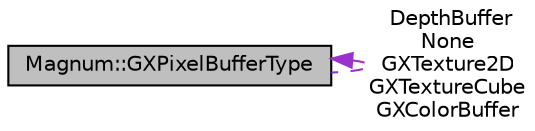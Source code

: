 digraph "Magnum::GXPixelBufferType"
{
  edge [fontname="Helvetica",fontsize="10",labelfontname="Helvetica",labelfontsize="10"];
  node [fontname="Helvetica",fontsize="10",shape=record];
  Node1 [label="Magnum::GXPixelBufferType",height=0.2,width=0.4,color="black", fillcolor="grey75", style="filled", fontcolor="black"];
  Node1 -> Node1 [dir="back",color="darkorchid3",fontsize="10",style="dashed",label=" DepthBuffer\nNone\nGXTexture2D\nGXTextureCube\nGXColorBuffer" ];
}
